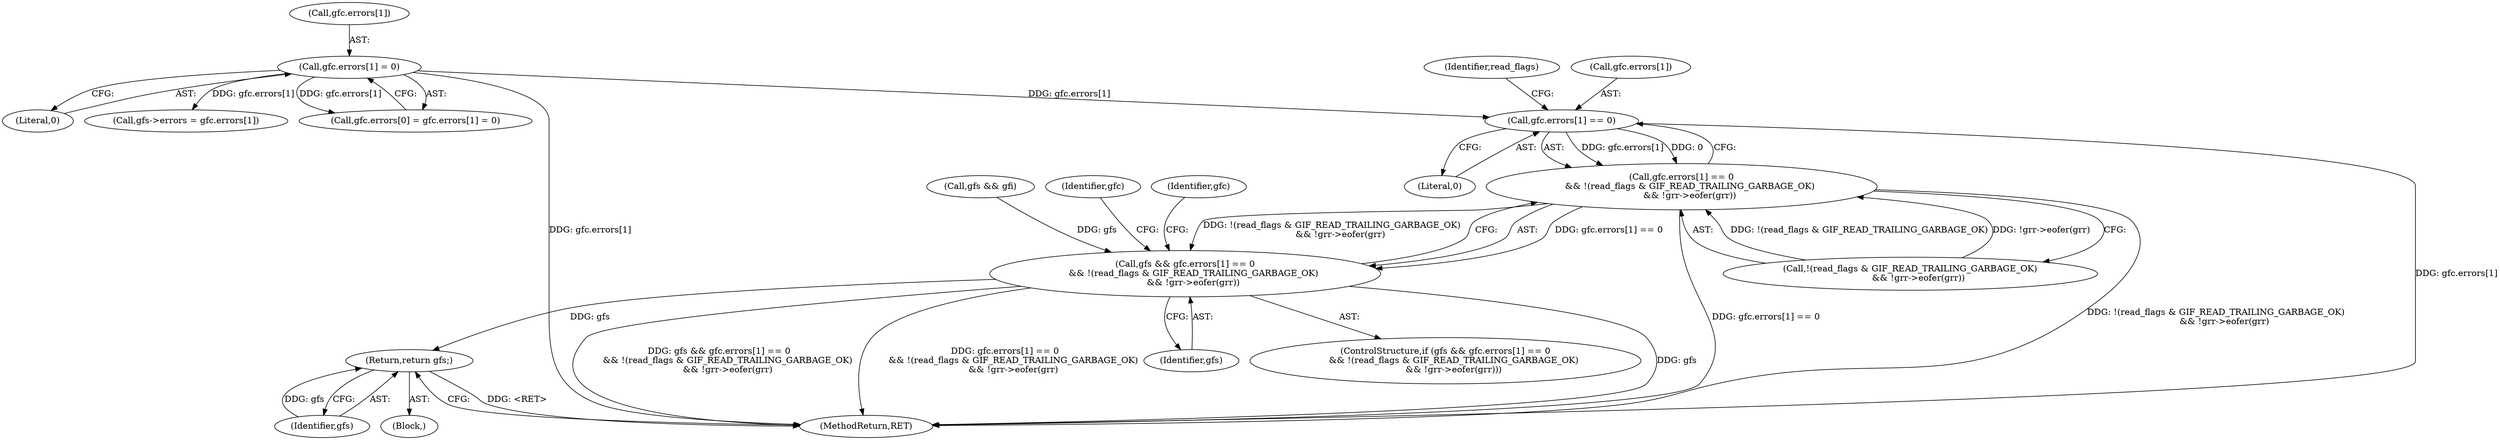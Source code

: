 digraph "0_gifsicle_118a46090c50829dc543179019e6140e1235f909@array" {
"1000472" [label="(Call,gfc.errors[1] == 0)"];
"1000195" [label="(Call,gfc.errors[1] = 0)"];
"1000471" [label="(Call,gfc.errors[1] == 0\n      && !(read_flags & GIF_READ_TRAILING_GARBAGE_OK)\n      && !grr->eofer(grr))"];
"1000469" [label="(Call,gfs && gfc.errors[1] == 0\n      && !(read_flags & GIF_READ_TRAILING_GARBAGE_OK)\n      && !grr->eofer(grr))"];
"1000498" [label="(Return,return gfs;)"];
"1000387" [label="(Call,gfs && gfi)"];
"1000498" [label="(Return,return gfs;)"];
"1000468" [label="(ControlStructure,if (gfs && gfc.errors[1] == 0\n      && !(read_flags & GIF_READ_TRAILING_GARBAGE_OK)\n      && !grr->eofer(grr)))"];
"1000500" [label="(MethodReturn,RET)"];
"1000499" [label="(Identifier,gfs)"];
"1000471" [label="(Call,gfc.errors[1] == 0\n      && !(read_flags & GIF_READ_TRAILING_GARBAGE_OK)\n      && !grr->eofer(grr))"];
"1000472" [label="(Call,gfc.errors[1] == 0)"];
"1000494" [label="(Identifier,gfc)"];
"1000478" [label="(Literal,0)"];
"1000195" [label="(Call,gfc.errors[1] = 0)"];
"1000110" [label="(Block,)"];
"1000482" [label="(Identifier,read_flags)"];
"1000201" [label="(Literal,0)"];
"1000489" [label="(Identifier,gfc)"];
"1000459" [label="(Call,gfs->errors = gfc.errors[1])"];
"1000189" [label="(Call,gfc.errors[0] = gfc.errors[1] = 0)"];
"1000469" [label="(Call,gfs && gfc.errors[1] == 0\n      && !(read_flags & GIF_READ_TRAILING_GARBAGE_OK)\n      && !grr->eofer(grr))"];
"1000470" [label="(Identifier,gfs)"];
"1000479" [label="(Call,!(read_flags & GIF_READ_TRAILING_GARBAGE_OK)\n      && !grr->eofer(grr))"];
"1000473" [label="(Call,gfc.errors[1])"];
"1000196" [label="(Call,gfc.errors[1])"];
"1000472" -> "1000471"  [label="AST: "];
"1000472" -> "1000478"  [label="CFG: "];
"1000473" -> "1000472"  [label="AST: "];
"1000478" -> "1000472"  [label="AST: "];
"1000482" -> "1000472"  [label="CFG: "];
"1000471" -> "1000472"  [label="CFG: "];
"1000472" -> "1000500"  [label="DDG: gfc.errors[1]"];
"1000472" -> "1000471"  [label="DDG: gfc.errors[1]"];
"1000472" -> "1000471"  [label="DDG: 0"];
"1000195" -> "1000472"  [label="DDG: gfc.errors[1]"];
"1000195" -> "1000189"  [label="AST: "];
"1000195" -> "1000201"  [label="CFG: "];
"1000196" -> "1000195"  [label="AST: "];
"1000201" -> "1000195"  [label="AST: "];
"1000189" -> "1000195"  [label="CFG: "];
"1000195" -> "1000500"  [label="DDG: gfc.errors[1]"];
"1000195" -> "1000189"  [label="DDG: gfc.errors[1]"];
"1000195" -> "1000459"  [label="DDG: gfc.errors[1]"];
"1000471" -> "1000469"  [label="AST: "];
"1000471" -> "1000479"  [label="CFG: "];
"1000479" -> "1000471"  [label="AST: "];
"1000469" -> "1000471"  [label="CFG: "];
"1000471" -> "1000500"  [label="DDG: gfc.errors[1] == 0"];
"1000471" -> "1000500"  [label="DDG: !(read_flags & GIF_READ_TRAILING_GARBAGE_OK)\n      && !grr->eofer(grr)"];
"1000471" -> "1000469"  [label="DDG: gfc.errors[1] == 0"];
"1000471" -> "1000469"  [label="DDG: !(read_flags & GIF_READ_TRAILING_GARBAGE_OK)\n      && !grr->eofer(grr)"];
"1000479" -> "1000471"  [label="DDG: !(read_flags & GIF_READ_TRAILING_GARBAGE_OK)"];
"1000479" -> "1000471"  [label="DDG: !grr->eofer(grr)"];
"1000469" -> "1000468"  [label="AST: "];
"1000469" -> "1000470"  [label="CFG: "];
"1000470" -> "1000469"  [label="AST: "];
"1000489" -> "1000469"  [label="CFG: "];
"1000494" -> "1000469"  [label="CFG: "];
"1000469" -> "1000500"  [label="DDG: gfs && gfc.errors[1] == 0\n      && !(read_flags & GIF_READ_TRAILING_GARBAGE_OK)\n      && !grr->eofer(grr)"];
"1000469" -> "1000500"  [label="DDG: gfc.errors[1] == 0\n      && !(read_flags & GIF_READ_TRAILING_GARBAGE_OK)\n      && !grr->eofer(grr)"];
"1000469" -> "1000500"  [label="DDG: gfs"];
"1000387" -> "1000469"  [label="DDG: gfs"];
"1000469" -> "1000498"  [label="DDG: gfs"];
"1000498" -> "1000110"  [label="AST: "];
"1000498" -> "1000499"  [label="CFG: "];
"1000499" -> "1000498"  [label="AST: "];
"1000500" -> "1000498"  [label="CFG: "];
"1000498" -> "1000500"  [label="DDG: <RET>"];
"1000499" -> "1000498"  [label="DDG: gfs"];
}
